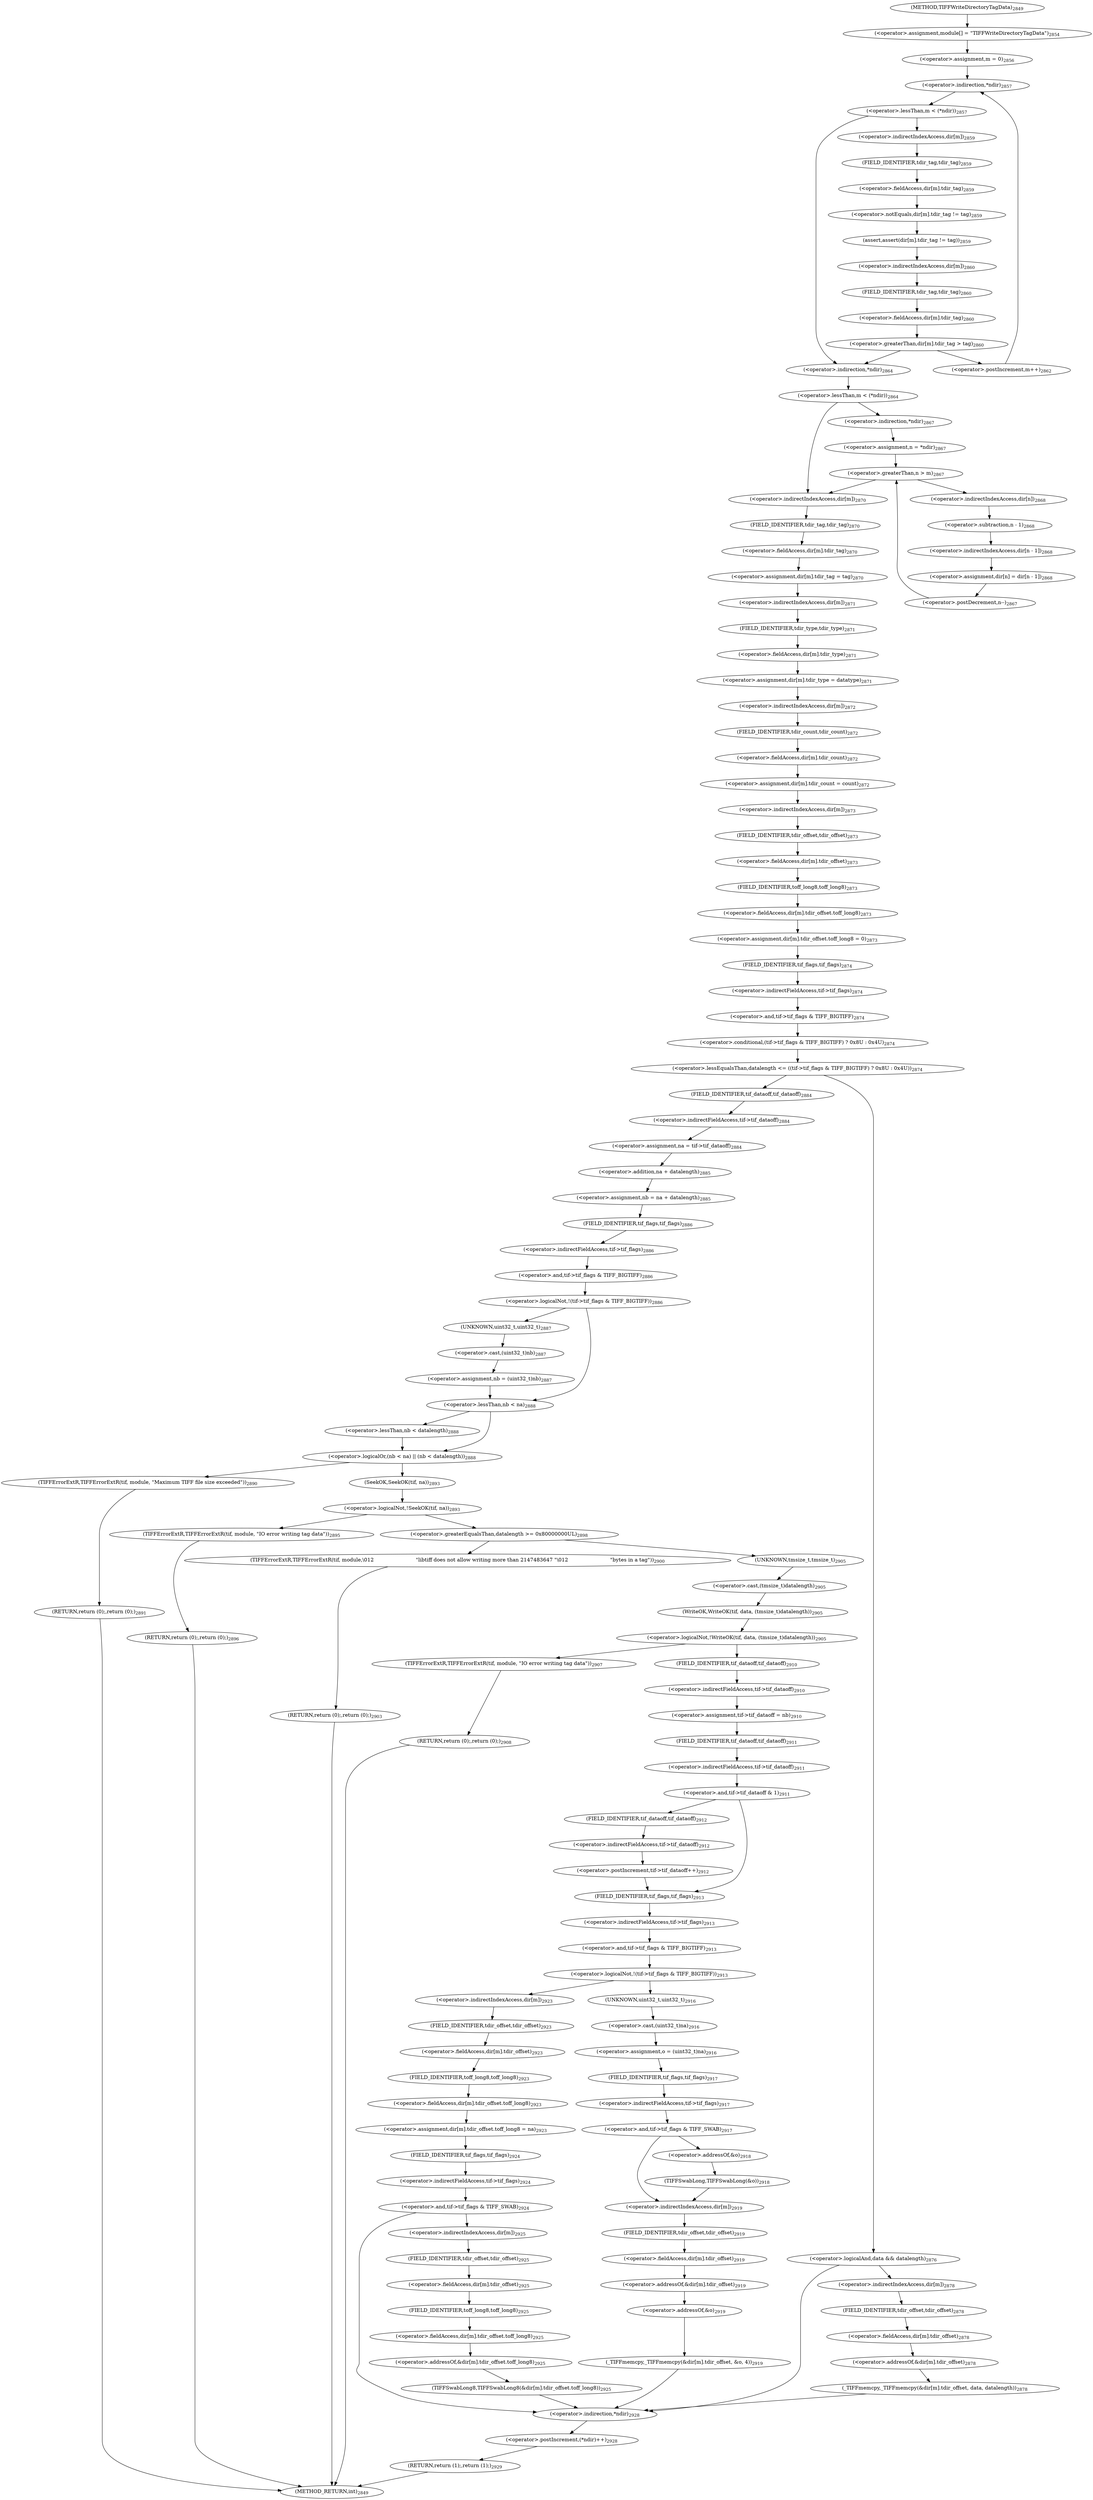digraph "TIFFWriteDirectoryTagData" {  
"71679" [label = <(&lt;operator&gt;.assignment,module[] = &quot;TIFFWriteDirectoryTagData&quot;)<SUB>2854</SUB>> ]
"71683" [label = <(&lt;operator&gt;.assignment,m = 0)<SUB>2856</SUB>> ]
"71739" [label = <(&lt;operator&gt;.assignment,dir[m].tdir_tag = tag)<SUB>2870</SUB>> ]
"71746" [label = <(&lt;operator&gt;.assignment,dir[m].tdir_type = datatype)<SUB>2871</SUB>> ]
"71753" [label = <(&lt;operator&gt;.assignment,dir[m].tdir_count = count)<SUB>2872</SUB>> ]
"71760" [label = <(&lt;operator&gt;.assignment,dir[m].tdir_offset.toff_long8 = 0)<SUB>2873</SUB>> ]
"71952" [label = <(&lt;operator&gt;.postIncrement,(*ndir)++)<SUB>2928</SUB>> ]
"71955" [label = <(RETURN,return (1);,return (1);)<SUB>2929</SUB>> ]
"71687" [label = <(&lt;operator&gt;.lessThan,m &lt; (*ndir))<SUB>2857</SUB>> ]
"71713" [label = <(&lt;operator&gt;.lessThan,m &lt; (*ndir))<SUB>2864</SUB>> ]
"71740" [label = <(&lt;operator&gt;.fieldAccess,dir[m].tdir_tag)<SUB>2870</SUB>> ]
"71747" [label = <(&lt;operator&gt;.fieldAccess,dir[m].tdir_type)<SUB>2871</SUB>> ]
"71754" [label = <(&lt;operator&gt;.fieldAccess,dir[m].tdir_count)<SUB>2872</SUB>> ]
"71761" [label = <(&lt;operator&gt;.fieldAccess,dir[m].tdir_offset.toff_long8)<SUB>2873</SUB>> ]
"71770" [label = <(&lt;operator&gt;.lessEqualsThan,datalength &lt;= ((tif-&gt;tif_flags &amp; TIFF_BIGTIFF) ? 0x8U : 0x4U))<SUB>2874</SUB>> ]
"71953" [label = <(&lt;operator&gt;.indirection,*ndir)<SUB>2928</SUB>> ]
"71689" [label = <(&lt;operator&gt;.indirection,*ndir)<SUB>2857</SUB>> ]
"71692" [label = <(assert,assert(dir[m].tdir_tag != tag))<SUB>2859</SUB>> ]
"71710" [label = <(&lt;operator&gt;.postIncrement,m++)<SUB>2862</SUB>> ]
"71715" [label = <(&lt;operator&gt;.indirection,*ndir)<SUB>2864</SUB>> ]
"71741" [label = <(&lt;operator&gt;.indirectIndexAccess,dir[m])<SUB>2870</SUB>> ]
"71744" [label = <(FIELD_IDENTIFIER,tdir_tag,tdir_tag)<SUB>2870</SUB>> ]
"71748" [label = <(&lt;operator&gt;.indirectIndexAccess,dir[m])<SUB>2871</SUB>> ]
"71751" [label = <(FIELD_IDENTIFIER,tdir_type,tdir_type)<SUB>2871</SUB>> ]
"71755" [label = <(&lt;operator&gt;.indirectIndexAccess,dir[m])<SUB>2872</SUB>> ]
"71758" [label = <(FIELD_IDENTIFIER,tdir_count,tdir_count)<SUB>2872</SUB>> ]
"71762" [label = <(&lt;operator&gt;.fieldAccess,dir[m].tdir_offset)<SUB>2873</SUB>> ]
"71767" [label = <(FIELD_IDENTIFIER,toff_long8,toff_long8)<SUB>2873</SUB>> ]
"71772" [label = <(&lt;operator&gt;.conditional,(tif-&gt;tif_flags &amp; TIFF_BIGTIFF) ? 0x8U : 0x4U)<SUB>2874</SUB>> ]
"71693" [label = <(&lt;operator&gt;.notEquals,dir[m].tdir_tag != tag)<SUB>2859</SUB>> ]
"71701" [label = <(&lt;operator&gt;.greaterThan,dir[m].tdir_tag &gt; tag)<SUB>2860</SUB>> ]
"71725" [label = <(&lt;operator&gt;.greaterThan,n &gt; m)<SUB>2867</SUB>> ]
"71728" [label = <(&lt;operator&gt;.postDecrement,n--)<SUB>2867</SUB>> ]
"71730" [label = <(&lt;operator&gt;.assignment,dir[n] = dir[n - 1])<SUB>2868</SUB>> ]
"71763" [label = <(&lt;operator&gt;.indirectIndexAccess,dir[m])<SUB>2873</SUB>> ]
"71766" [label = <(FIELD_IDENTIFIER,tdir_offset,tdir_offset)<SUB>2873</SUB>> ]
"71773" [label = <(&lt;operator&gt;.and,tif-&gt;tif_flags &amp; TIFF_BIGTIFF)<SUB>2874</SUB>> ]
"71782" [label = <(&lt;operator&gt;.logicalAnd,data &amp;&amp; datalength)<SUB>2876</SUB>> ]
"71799" [label = <(&lt;operator&gt;.assignment,na = tif-&gt;tif_dataoff)<SUB>2884</SUB>> ]
"71804" [label = <(&lt;operator&gt;.assignment,nb = na + datalength)<SUB>2885</SUB>> ]
"71875" [label = <(&lt;operator&gt;.assignment,tif-&gt;tif_dataoff = nb)<SUB>2910</SUB>> ]
"71694" [label = <(&lt;operator&gt;.fieldAccess,dir[m].tdir_tag)<SUB>2859</SUB>> ]
"71702" [label = <(&lt;operator&gt;.fieldAccess,dir[m].tdir_tag)<SUB>2860</SUB>> ]
"71721" [label = <(&lt;operator&gt;.assignment,n = *ndir)<SUB>2867</SUB>> ]
"71731" [label = <(&lt;operator&gt;.indirectIndexAccess,dir[n])<SUB>2868</SUB>> ]
"71734" [label = <(&lt;operator&gt;.indirectIndexAccess,dir[n - 1])<SUB>2868</SUB>> ]
"71774" [label = <(&lt;operator&gt;.indirectFieldAccess,tif-&gt;tif_flags)<SUB>2874</SUB>> ]
"71786" [label = <(_TIFFmemcpy,_TIFFmemcpy(&amp;dir[m].tdir_offset, data, datalength))<SUB>2878</SUB>> ]
"71801" [label = <(&lt;operator&gt;.indirectFieldAccess,tif-&gt;tif_dataoff)<SUB>2884</SUB>> ]
"71806" [label = <(&lt;operator&gt;.addition,na + datalength)<SUB>2885</SUB>> ]
"71810" [label = <(&lt;operator&gt;.logicalNot,!(tif-&gt;tif_flags &amp; TIFF_BIGTIFF))<SUB>2886</SUB>> ]
"71823" [label = <(&lt;operator&gt;.logicalOr,(nb &lt; na) || (nb &lt; datalength))<SUB>2888</SUB>> ]
"71838" [label = <(&lt;operator&gt;.logicalNot,!SeekOK(tif, na))<SUB>2893</SUB>> ]
"71850" [label = <(&lt;operator&gt;.greaterEqualsThan,datalength &gt;= 0x80000000UL)<SUB>2898</SUB>> ]
"71861" [label = <(&lt;operator&gt;.logicalNot,!WriteOK(tif, data, (tmsize_t)datalength))<SUB>2905</SUB>> ]
"71876" [label = <(&lt;operator&gt;.indirectFieldAccess,tif-&gt;tif_dataoff)<SUB>2910</SUB>> ]
"71881" [label = <(&lt;operator&gt;.and,tif-&gt;tif_dataoff &amp; 1)<SUB>2911</SUB>> ]
"71892" [label = <(&lt;operator&gt;.logicalNot,!(tif-&gt;tif_flags &amp; TIFF_BIGTIFF))<SUB>2913</SUB>> ]
"71695" [label = <(&lt;operator&gt;.indirectIndexAccess,dir[m])<SUB>2859</SUB>> ]
"71698" [label = <(FIELD_IDENTIFIER,tdir_tag,tdir_tag)<SUB>2859</SUB>> ]
"71703" [label = <(&lt;operator&gt;.indirectIndexAccess,dir[m])<SUB>2860</SUB>> ]
"71706" [label = <(FIELD_IDENTIFIER,tdir_tag,tdir_tag)<SUB>2860</SUB>> ]
"71723" [label = <(&lt;operator&gt;.indirection,*ndir)<SUB>2867</SUB>> ]
"71736" [label = <(&lt;operator&gt;.subtraction,n - 1)<SUB>2868</SUB>> ]
"71776" [label = <(FIELD_IDENTIFIER,tif_flags,tif_flags)<SUB>2874</SUB>> ]
"71787" [label = <(&lt;operator&gt;.addressOf,&amp;dir[m].tdir_offset)<SUB>2878</SUB>> ]
"71803" [label = <(FIELD_IDENTIFIER,tif_dataoff,tif_dataoff)<SUB>2884</SUB>> ]
"71811" [label = <(&lt;operator&gt;.and,tif-&gt;tif_flags &amp; TIFF_BIGTIFF)<SUB>2886</SUB>> ]
"71817" [label = <(&lt;operator&gt;.assignment,nb = (uint32_t)nb)<SUB>2887</SUB>> ]
"71824" [label = <(&lt;operator&gt;.lessThan,nb &lt; na)<SUB>2888</SUB>> ]
"71827" [label = <(&lt;operator&gt;.lessThan,nb &lt; datalength)<SUB>2888</SUB>> ]
"71831" [label = <(TIFFErrorExtR,TIFFErrorExtR(tif, module, &quot;Maximum TIFF file size exceeded&quot;))<SUB>2890</SUB>> ]
"71835" [label = <(RETURN,return (0);,return (0);)<SUB>2891</SUB>> ]
"71839" [label = <(SeekOK,SeekOK(tif, na))<SUB>2893</SUB>> ]
"71843" [label = <(TIFFErrorExtR,TIFFErrorExtR(tif, module, &quot;IO error writing tag data&quot;))<SUB>2895</SUB>> ]
"71847" [label = <(RETURN,return (0);,return (0);)<SUB>2896</SUB>> ]
"71854" [label = <(TIFFErrorExtR,TIFFErrorExtR(tif, module,\012                          &quot;libtiff does not allow writing more than 2147483647 &quot;\012                          &quot;bytes in a tag&quot;))<SUB>2900</SUB>> ]
"71858" [label = <(RETURN,return (0);,return (0);)<SUB>2903</SUB>> ]
"71862" [label = <(WriteOK,WriteOK(tif, data, (tmsize_t)datalength))<SUB>2905</SUB>> ]
"71869" [label = <(TIFFErrorExtR,TIFFErrorExtR(tif, module, &quot;IO error writing tag data&quot;))<SUB>2907</SUB>> ]
"71873" [label = <(RETURN,return (0);,return (0);)<SUB>2908</SUB>> ]
"71878" [label = <(FIELD_IDENTIFIER,tif_dataoff,tif_dataoff)<SUB>2910</SUB>> ]
"71882" [label = <(&lt;operator&gt;.indirectFieldAccess,tif-&gt;tif_dataoff)<SUB>2911</SUB>> ]
"71887" [label = <(&lt;operator&gt;.postIncrement,tif-&gt;tif_dataoff++)<SUB>2912</SUB>> ]
"71893" [label = <(&lt;operator&gt;.and,tif-&gt;tif_flags &amp; TIFF_BIGTIFF)<SUB>2913</SUB>> ]
"71900" [label = <(&lt;operator&gt;.assignment,o = (uint32_t)na)<SUB>2916</SUB>> ]
"71915" [label = <(_TIFFmemcpy,_TIFFmemcpy(&amp;dir[m].tdir_offset, &amp;o, 4))<SUB>2919</SUB>> ]
"71788" [label = <(&lt;operator&gt;.fieldAccess,dir[m].tdir_offset)<SUB>2878</SUB>> ]
"71812" [label = <(&lt;operator&gt;.indirectFieldAccess,tif-&gt;tif_flags)<SUB>2886</SUB>> ]
"71819" [label = <(&lt;operator&gt;.cast,(uint32_t)nb)<SUB>2887</SUB>> ]
"71865" [label = <(&lt;operator&gt;.cast,(tmsize_t)datalength)<SUB>2905</SUB>> ]
"71884" [label = <(FIELD_IDENTIFIER,tif_dataoff,tif_dataoff)<SUB>2911</SUB>> ]
"71888" [label = <(&lt;operator&gt;.indirectFieldAccess,tif-&gt;tif_dataoff)<SUB>2912</SUB>> ]
"71894" [label = <(&lt;operator&gt;.indirectFieldAccess,tif-&gt;tif_flags)<SUB>2913</SUB>> ]
"71902" [label = <(&lt;operator&gt;.cast,(uint32_t)na)<SUB>2916</SUB>> ]
"71906" [label = <(&lt;operator&gt;.and,tif-&gt;tif_flags &amp; TIFF_SWAB)<SUB>2917</SUB>> ]
"71916" [label = <(&lt;operator&gt;.addressOf,&amp;dir[m].tdir_offset)<SUB>2919</SUB>> ]
"71922" [label = <(&lt;operator&gt;.addressOf,&amp;o)<SUB>2919</SUB>> ]
"71927" [label = <(&lt;operator&gt;.assignment,dir[m].tdir_offset.toff_long8 = na)<SUB>2923</SUB>> ]
"71789" [label = <(&lt;operator&gt;.indirectIndexAccess,dir[m])<SUB>2878</SUB>> ]
"71792" [label = <(FIELD_IDENTIFIER,tdir_offset,tdir_offset)<SUB>2878</SUB>> ]
"71814" [label = <(FIELD_IDENTIFIER,tif_flags,tif_flags)<SUB>2886</SUB>> ]
"71820" [label = <(UNKNOWN,uint32_t,uint32_t)<SUB>2887</SUB>> ]
"71866" [label = <(UNKNOWN,tmsize_t,tmsize_t)<SUB>2905</SUB>> ]
"71890" [label = <(FIELD_IDENTIFIER,tif_dataoff,tif_dataoff)<SUB>2912</SUB>> ]
"71896" [label = <(FIELD_IDENTIFIER,tif_flags,tif_flags)<SUB>2913</SUB>> ]
"71903" [label = <(UNKNOWN,uint32_t,uint32_t)<SUB>2916</SUB>> ]
"71907" [label = <(&lt;operator&gt;.indirectFieldAccess,tif-&gt;tif_flags)<SUB>2917</SUB>> ]
"71912" [label = <(TIFFSwabLong,TIFFSwabLong(&amp;o))<SUB>2918</SUB>> ]
"71917" [label = <(&lt;operator&gt;.fieldAccess,dir[m].tdir_offset)<SUB>2919</SUB>> ]
"71928" [label = <(&lt;operator&gt;.fieldAccess,dir[m].tdir_offset.toff_long8)<SUB>2923</SUB>> ]
"71937" [label = <(&lt;operator&gt;.and,tif-&gt;tif_flags &amp; TIFF_SWAB)<SUB>2924</SUB>> ]
"71909" [label = <(FIELD_IDENTIFIER,tif_flags,tif_flags)<SUB>2917</SUB>> ]
"71913" [label = <(&lt;operator&gt;.addressOf,&amp;o)<SUB>2918</SUB>> ]
"71918" [label = <(&lt;operator&gt;.indirectIndexAccess,dir[m])<SUB>2919</SUB>> ]
"71921" [label = <(FIELD_IDENTIFIER,tdir_offset,tdir_offset)<SUB>2919</SUB>> ]
"71929" [label = <(&lt;operator&gt;.fieldAccess,dir[m].tdir_offset)<SUB>2923</SUB>> ]
"71934" [label = <(FIELD_IDENTIFIER,toff_long8,toff_long8)<SUB>2923</SUB>> ]
"71938" [label = <(&lt;operator&gt;.indirectFieldAccess,tif-&gt;tif_flags)<SUB>2924</SUB>> ]
"71943" [label = <(TIFFSwabLong8,TIFFSwabLong8(&amp;dir[m].tdir_offset.toff_long8))<SUB>2925</SUB>> ]
"71930" [label = <(&lt;operator&gt;.indirectIndexAccess,dir[m])<SUB>2923</SUB>> ]
"71933" [label = <(FIELD_IDENTIFIER,tdir_offset,tdir_offset)<SUB>2923</SUB>> ]
"71940" [label = <(FIELD_IDENTIFIER,tif_flags,tif_flags)<SUB>2924</SUB>> ]
"71944" [label = <(&lt;operator&gt;.addressOf,&amp;dir[m].tdir_offset.toff_long8)<SUB>2925</SUB>> ]
"71945" [label = <(&lt;operator&gt;.fieldAccess,dir[m].tdir_offset.toff_long8)<SUB>2925</SUB>> ]
"71946" [label = <(&lt;operator&gt;.fieldAccess,dir[m].tdir_offset)<SUB>2925</SUB>> ]
"71951" [label = <(FIELD_IDENTIFIER,toff_long8,toff_long8)<SUB>2925</SUB>> ]
"71947" [label = <(&lt;operator&gt;.indirectIndexAccess,dir[m])<SUB>2925</SUB>> ]
"71950" [label = <(FIELD_IDENTIFIER,tdir_offset,tdir_offset)<SUB>2925</SUB>> ]
"71668" [label = <(METHOD,TIFFWriteDirectoryTagData)<SUB>2849</SUB>> ]
"71957" [label = <(METHOD_RETURN,int)<SUB>2849</SUB>> ]
  "71679" -> "71683" 
  "71683" -> "71689" 
  "71739" -> "71748" 
  "71746" -> "71755" 
  "71753" -> "71763" 
  "71760" -> "71776" 
  "71952" -> "71955" 
  "71955" -> "71957" 
  "71687" -> "71695" 
  "71687" -> "71715" 
  "71713" -> "71723" 
  "71713" -> "71741" 
  "71740" -> "71739" 
  "71747" -> "71746" 
  "71754" -> "71753" 
  "71761" -> "71760" 
  "71770" -> "71782" 
  "71770" -> "71803" 
  "71953" -> "71952" 
  "71689" -> "71687" 
  "71692" -> "71703" 
  "71710" -> "71689" 
  "71715" -> "71713" 
  "71741" -> "71744" 
  "71744" -> "71740" 
  "71748" -> "71751" 
  "71751" -> "71747" 
  "71755" -> "71758" 
  "71758" -> "71754" 
  "71762" -> "71767" 
  "71767" -> "71761" 
  "71772" -> "71770" 
  "71693" -> "71692" 
  "71701" -> "71715" 
  "71701" -> "71710" 
  "71725" -> "71731" 
  "71725" -> "71741" 
  "71728" -> "71725" 
  "71730" -> "71728" 
  "71763" -> "71766" 
  "71766" -> "71762" 
  "71773" -> "71772" 
  "71782" -> "71789" 
  "71782" -> "71953" 
  "71799" -> "71806" 
  "71804" -> "71814" 
  "71875" -> "71884" 
  "71694" -> "71693" 
  "71702" -> "71701" 
  "71721" -> "71725" 
  "71731" -> "71736" 
  "71734" -> "71730" 
  "71774" -> "71773" 
  "71786" -> "71953" 
  "71801" -> "71799" 
  "71806" -> "71804" 
  "71810" -> "71820" 
  "71810" -> "71824" 
  "71823" -> "71831" 
  "71823" -> "71839" 
  "71838" -> "71843" 
  "71838" -> "71850" 
  "71850" -> "71854" 
  "71850" -> "71866" 
  "71861" -> "71869" 
  "71861" -> "71878" 
  "71876" -> "71875" 
  "71881" -> "71890" 
  "71881" -> "71896" 
  "71892" -> "71903" 
  "71892" -> "71930" 
  "71695" -> "71698" 
  "71698" -> "71694" 
  "71703" -> "71706" 
  "71706" -> "71702" 
  "71723" -> "71721" 
  "71736" -> "71734" 
  "71776" -> "71774" 
  "71787" -> "71786" 
  "71803" -> "71801" 
  "71811" -> "71810" 
  "71817" -> "71824" 
  "71824" -> "71823" 
  "71824" -> "71827" 
  "71827" -> "71823" 
  "71831" -> "71835" 
  "71835" -> "71957" 
  "71839" -> "71838" 
  "71843" -> "71847" 
  "71847" -> "71957" 
  "71854" -> "71858" 
  "71858" -> "71957" 
  "71862" -> "71861" 
  "71869" -> "71873" 
  "71873" -> "71957" 
  "71878" -> "71876" 
  "71882" -> "71881" 
  "71887" -> "71896" 
  "71893" -> "71892" 
  "71900" -> "71909" 
  "71915" -> "71953" 
  "71788" -> "71787" 
  "71812" -> "71811" 
  "71819" -> "71817" 
  "71865" -> "71862" 
  "71884" -> "71882" 
  "71888" -> "71887" 
  "71894" -> "71893" 
  "71902" -> "71900" 
  "71906" -> "71913" 
  "71906" -> "71918" 
  "71916" -> "71922" 
  "71922" -> "71915" 
  "71927" -> "71940" 
  "71789" -> "71792" 
  "71792" -> "71788" 
  "71814" -> "71812" 
  "71820" -> "71819" 
  "71866" -> "71865" 
  "71890" -> "71888" 
  "71896" -> "71894" 
  "71903" -> "71902" 
  "71907" -> "71906" 
  "71912" -> "71918" 
  "71917" -> "71916" 
  "71928" -> "71927" 
  "71937" -> "71947" 
  "71937" -> "71953" 
  "71909" -> "71907" 
  "71913" -> "71912" 
  "71918" -> "71921" 
  "71921" -> "71917" 
  "71929" -> "71934" 
  "71934" -> "71928" 
  "71938" -> "71937" 
  "71943" -> "71953" 
  "71930" -> "71933" 
  "71933" -> "71929" 
  "71940" -> "71938" 
  "71944" -> "71943" 
  "71945" -> "71944" 
  "71946" -> "71951" 
  "71951" -> "71945" 
  "71947" -> "71950" 
  "71950" -> "71946" 
  "71668" -> "71679" 
}
